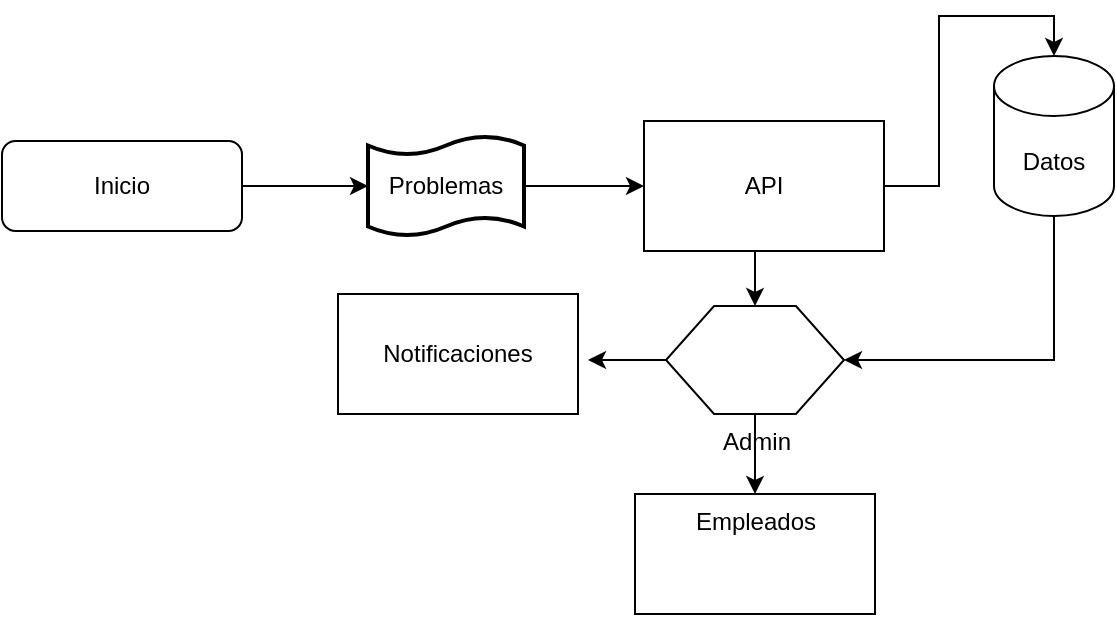 <mxfile version="21.6.5" type="github">
  <diagram id="R2lEEEUBdFMjLlhIrx00" name="Page-1">
    <mxGraphModel dx="1120" dy="523" grid="0" gridSize="10" guides="1" tooltips="1" connect="1" arrows="1" fold="1" page="1" pageScale="1" pageWidth="850" pageHeight="1100" math="0" shadow="0" extFonts="Permanent Marker^https://fonts.googleapis.com/css?family=Permanent+Marker">
      <root>
        <mxCell id="0" />
        <mxCell id="1" parent="0" />
        <mxCell id="qXWGRZ1UWKqwERisHPRL-15" style="edgeStyle=orthogonalEdgeStyle;rounded=0;orthogonalLoop=1;jettySize=auto;html=1;entryX=0;entryY=0.5;entryDx=0;entryDy=0;entryPerimeter=0;" edge="1" parent="1" source="qXWGRZ1UWKqwERisHPRL-1" target="qXWGRZ1UWKqwERisHPRL-7">
          <mxGeometry relative="1" as="geometry">
            <mxPoint x="283" y="103" as="targetPoint" />
          </mxGeometry>
        </mxCell>
        <mxCell id="qXWGRZ1UWKqwERisHPRL-1" value="Inicio" style="rounded=1;whiteSpace=wrap;html=1;" vertex="1" parent="1">
          <mxGeometry x="110" y="73.5" width="120" height="45" as="geometry" />
        </mxCell>
        <mxCell id="qXWGRZ1UWKqwERisHPRL-17" style="edgeStyle=orthogonalEdgeStyle;rounded=0;orthogonalLoop=1;jettySize=auto;html=1;entryX=0.5;entryY=0;entryDx=0;entryDy=0;entryPerimeter=0;" edge="1" parent="1" source="qXWGRZ1UWKqwERisHPRL-2" target="qXWGRZ1UWKqwERisHPRL-4">
          <mxGeometry relative="1" as="geometry">
            <mxPoint x="543" y="250" as="targetPoint" />
          </mxGeometry>
        </mxCell>
        <mxCell id="qXWGRZ1UWKqwERisHPRL-25" style="edgeStyle=orthogonalEdgeStyle;rounded=0;orthogonalLoop=1;jettySize=auto;html=1;exitX=0.5;exitY=1;exitDx=0;exitDy=0;entryX=0.5;entryY=0;entryDx=0;entryDy=0;" edge="1" parent="1" source="qXWGRZ1UWKqwERisHPRL-2" target="qXWGRZ1UWKqwERisHPRL-5">
          <mxGeometry relative="1" as="geometry" />
        </mxCell>
        <mxCell id="qXWGRZ1UWKqwERisHPRL-2" value="API" style="rounded=0;whiteSpace=wrap;html=1;" vertex="1" parent="1">
          <mxGeometry x="431" y="63.5" width="120" height="65" as="geometry" />
        </mxCell>
        <mxCell id="qXWGRZ1UWKqwERisHPRL-3" value="Notificaciones" style="rounded=0;whiteSpace=wrap;html=1;" vertex="1" parent="1">
          <mxGeometry x="278" y="150" width="120" height="60" as="geometry" />
        </mxCell>
        <mxCell id="qXWGRZ1UWKqwERisHPRL-26" style="edgeStyle=orthogonalEdgeStyle;rounded=0;orthogonalLoop=1;jettySize=auto;html=1;exitX=0.5;exitY=1;exitDx=0;exitDy=0;exitPerimeter=0;entryX=1;entryY=0.5;entryDx=0;entryDy=0;" edge="1" parent="1" source="qXWGRZ1UWKqwERisHPRL-4" target="qXWGRZ1UWKqwERisHPRL-5">
          <mxGeometry relative="1" as="geometry" />
        </mxCell>
        <mxCell id="qXWGRZ1UWKqwERisHPRL-4" value="Datos" style="shape=cylinder3;whiteSpace=wrap;html=1;boundedLbl=1;backgroundOutline=1;size=15;" vertex="1" parent="1">
          <mxGeometry x="606" y="31" width="60" height="80" as="geometry" />
        </mxCell>
        <mxCell id="qXWGRZ1UWKqwERisHPRL-19" value="" style="edgeStyle=orthogonalEdgeStyle;rounded=0;orthogonalLoop=1;jettySize=auto;html=1;" edge="1" parent="1" source="qXWGRZ1UWKqwERisHPRL-5" target="qXWGRZ1UWKqwERisHPRL-18">
          <mxGeometry relative="1" as="geometry" />
        </mxCell>
        <mxCell id="qXWGRZ1UWKqwERisHPRL-27" style="edgeStyle=orthogonalEdgeStyle;rounded=0;orthogonalLoop=1;jettySize=auto;html=1;exitX=0;exitY=0.5;exitDx=0;exitDy=0;" edge="1" parent="1" source="qXWGRZ1UWKqwERisHPRL-5">
          <mxGeometry relative="1" as="geometry">
            <mxPoint x="403" y="183" as="targetPoint" />
          </mxGeometry>
        </mxCell>
        <mxCell id="qXWGRZ1UWKqwERisHPRL-5" value="Admin" style="verticalLabelPosition=bottom;verticalAlign=top;html=1;shape=hexagon;perimeter=hexagonPerimeter2;arcSize=6;size=0.27;" vertex="1" parent="1">
          <mxGeometry x="442" y="156" width="89" height="54" as="geometry" />
        </mxCell>
        <mxCell id="qXWGRZ1UWKqwERisHPRL-13" style="edgeStyle=orthogonalEdgeStyle;rounded=0;orthogonalLoop=1;jettySize=auto;html=1;exitX=1;exitY=0.5;exitDx=0;exitDy=0;exitPerimeter=0;entryX=0;entryY=0.5;entryDx=0;entryDy=0;" edge="1" parent="1" source="qXWGRZ1UWKqwERisHPRL-7" target="qXWGRZ1UWKqwERisHPRL-2">
          <mxGeometry relative="1" as="geometry" />
        </mxCell>
        <mxCell id="qXWGRZ1UWKqwERisHPRL-7" value="Problemas" style="shape=tape;whiteSpace=wrap;html=1;strokeWidth=2;size=0.19" vertex="1" parent="1">
          <mxGeometry x="293" y="71" width="78" height="50" as="geometry" />
        </mxCell>
        <mxCell id="qXWGRZ1UWKqwERisHPRL-18" value="Empleados" style="whiteSpace=wrap;html=1;verticalAlign=top;arcSize=6;" vertex="1" parent="1">
          <mxGeometry x="426.5" y="250" width="120" height="60" as="geometry" />
        </mxCell>
      </root>
    </mxGraphModel>
  </diagram>
</mxfile>
